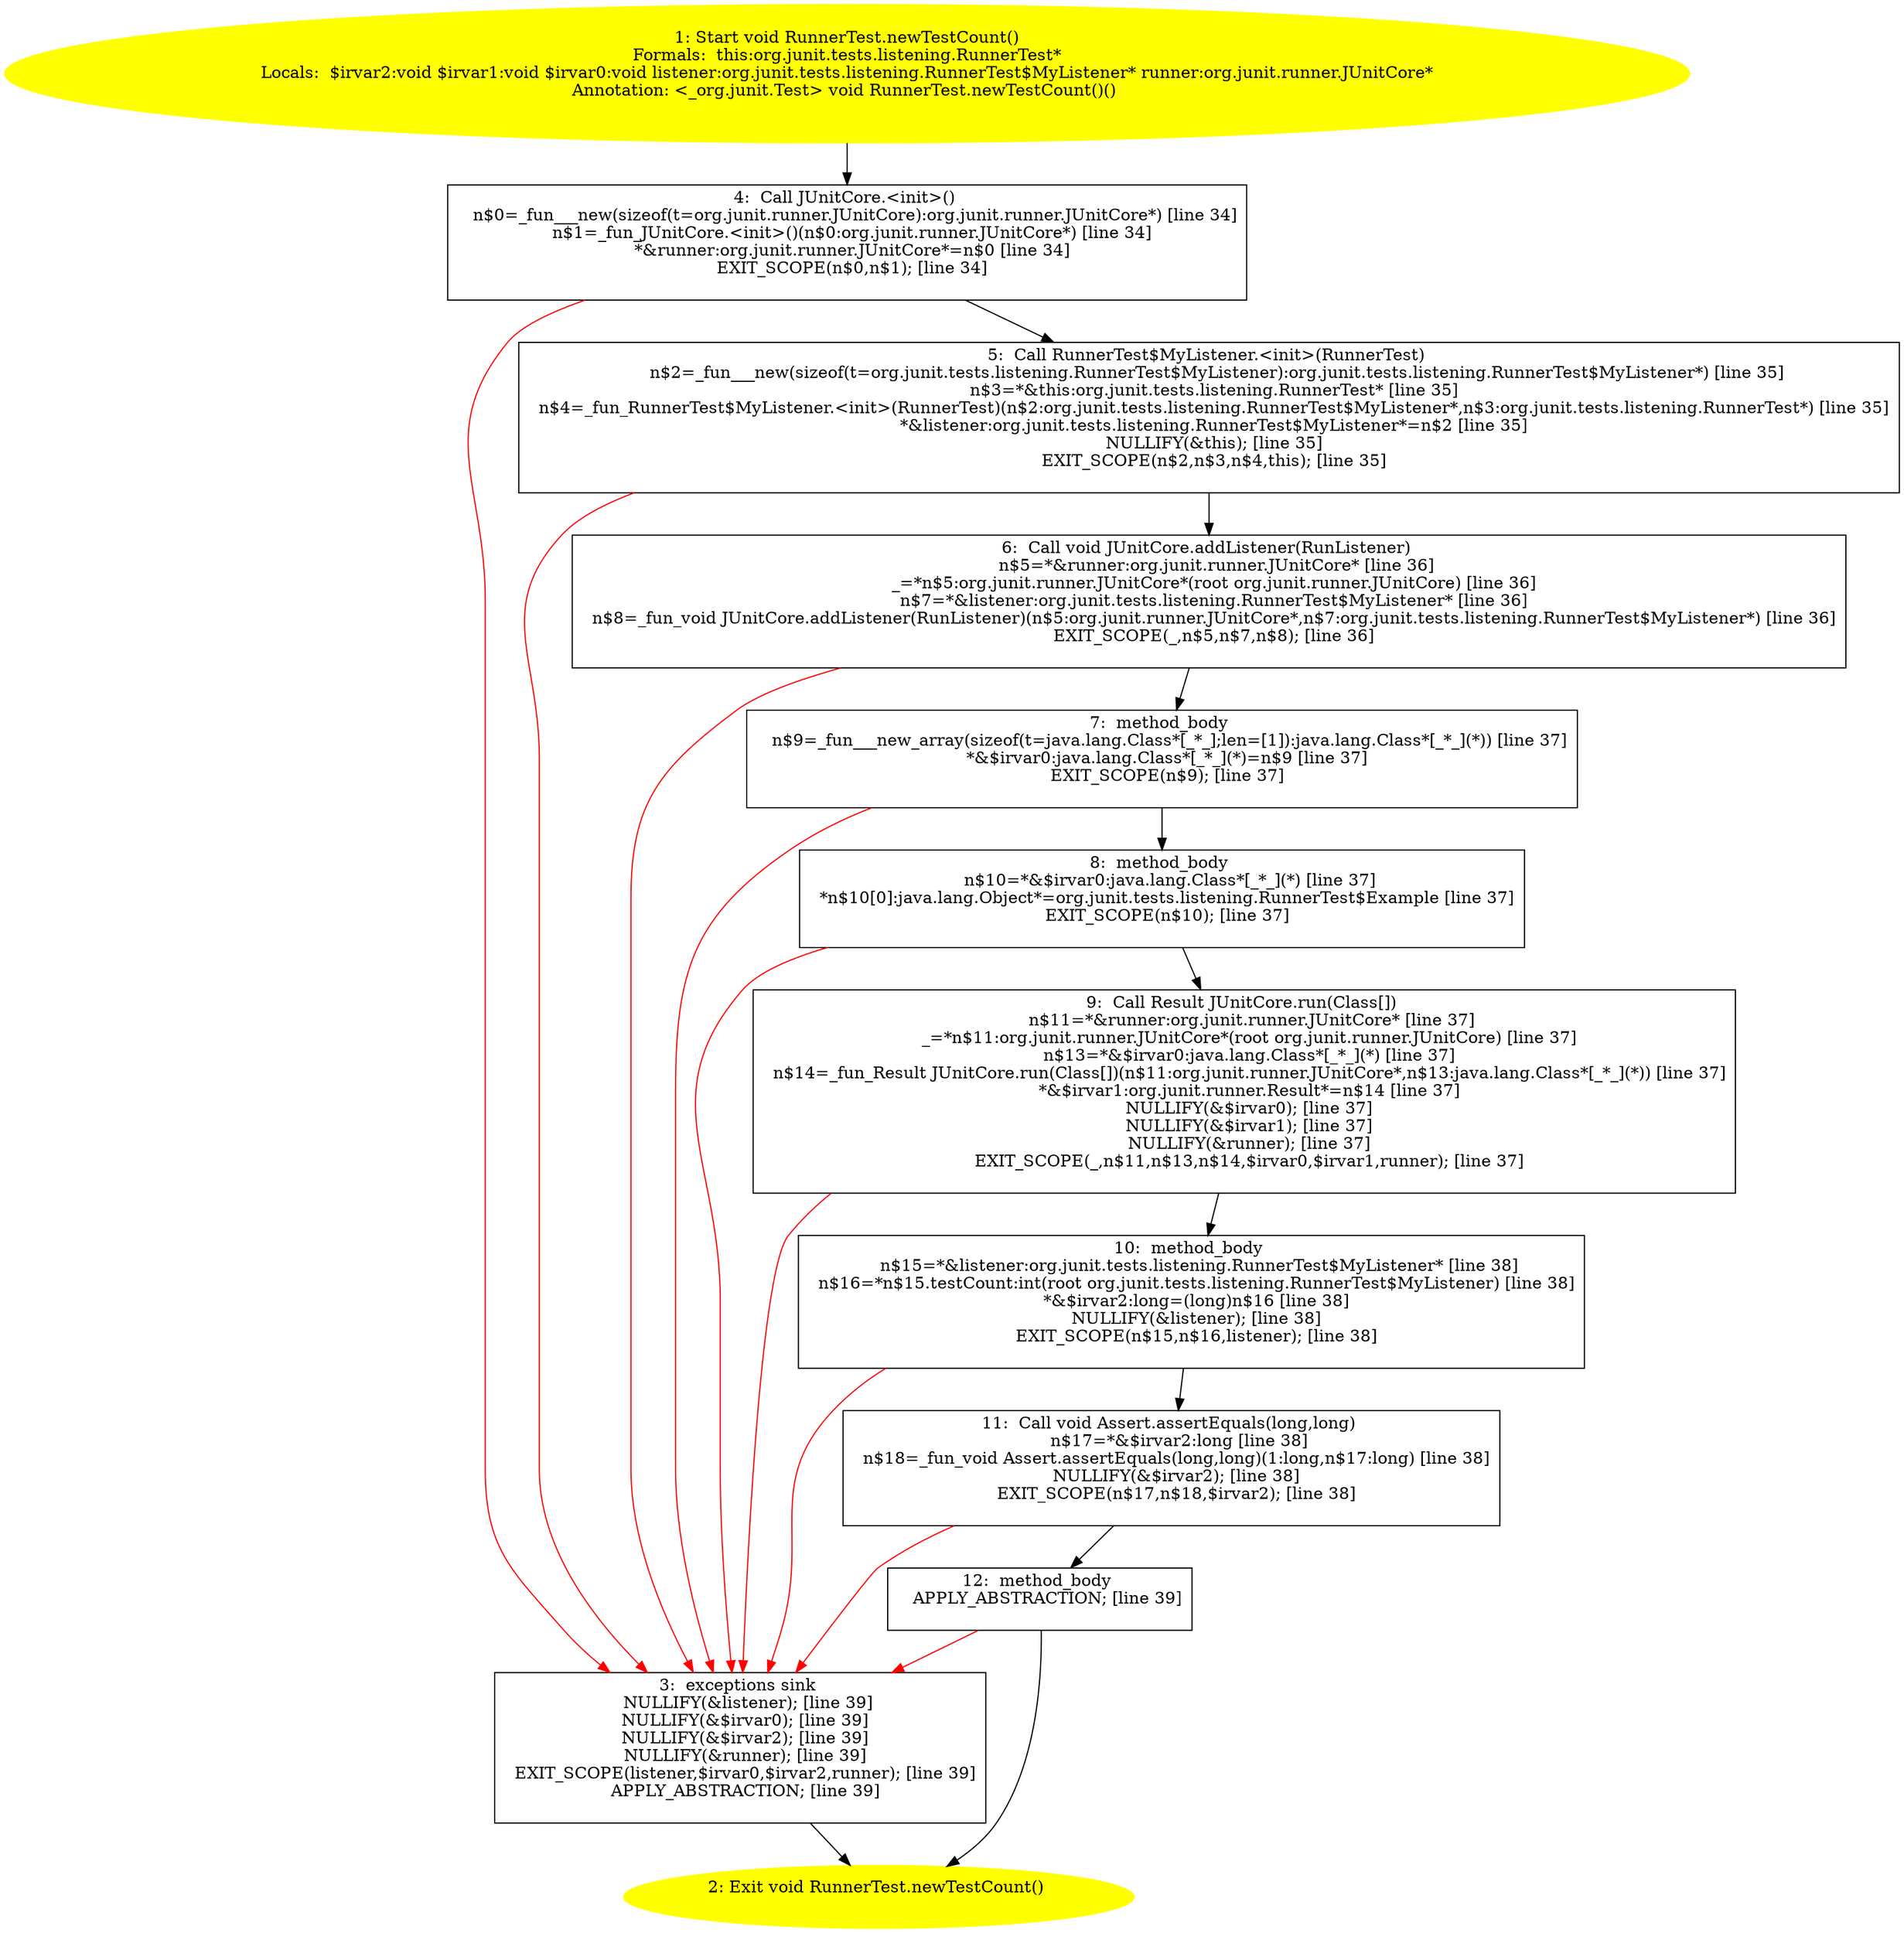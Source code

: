 /* @generated */
digraph cfg {
"org.junit.tests.listening.RunnerTest.newTestCount():void.991b22f1f7a0964953c7c33e6d910a35_1" [label="1: Start void RunnerTest.newTestCount()\nFormals:  this:org.junit.tests.listening.RunnerTest*\nLocals:  $irvar2:void $irvar1:void $irvar0:void listener:org.junit.tests.listening.RunnerTest$MyListener* runner:org.junit.runner.JUnitCore*\nAnnotation: <_org.junit.Test> void RunnerTest.newTestCount()() \n  " color=yellow style=filled]
	

	 "org.junit.tests.listening.RunnerTest.newTestCount():void.991b22f1f7a0964953c7c33e6d910a35_1" -> "org.junit.tests.listening.RunnerTest.newTestCount():void.991b22f1f7a0964953c7c33e6d910a35_4" ;
"org.junit.tests.listening.RunnerTest.newTestCount():void.991b22f1f7a0964953c7c33e6d910a35_2" [label="2: Exit void RunnerTest.newTestCount() \n  " color=yellow style=filled]
	

"org.junit.tests.listening.RunnerTest.newTestCount():void.991b22f1f7a0964953c7c33e6d910a35_3" [label="3:  exceptions sink \n   NULLIFY(&listener); [line 39]\n  NULLIFY(&$irvar0); [line 39]\n  NULLIFY(&$irvar2); [line 39]\n  NULLIFY(&runner); [line 39]\n  EXIT_SCOPE(listener,$irvar0,$irvar2,runner); [line 39]\n  APPLY_ABSTRACTION; [line 39]\n " shape="box"]
	

	 "org.junit.tests.listening.RunnerTest.newTestCount():void.991b22f1f7a0964953c7c33e6d910a35_3" -> "org.junit.tests.listening.RunnerTest.newTestCount():void.991b22f1f7a0964953c7c33e6d910a35_2" ;
"org.junit.tests.listening.RunnerTest.newTestCount():void.991b22f1f7a0964953c7c33e6d910a35_4" [label="4:  Call JUnitCore.<init>() \n   n$0=_fun___new(sizeof(t=org.junit.runner.JUnitCore):org.junit.runner.JUnitCore*) [line 34]\n  n$1=_fun_JUnitCore.<init>()(n$0:org.junit.runner.JUnitCore*) [line 34]\n  *&runner:org.junit.runner.JUnitCore*=n$0 [line 34]\n  EXIT_SCOPE(n$0,n$1); [line 34]\n " shape="box"]
	

	 "org.junit.tests.listening.RunnerTest.newTestCount():void.991b22f1f7a0964953c7c33e6d910a35_4" -> "org.junit.tests.listening.RunnerTest.newTestCount():void.991b22f1f7a0964953c7c33e6d910a35_5" ;
	 "org.junit.tests.listening.RunnerTest.newTestCount():void.991b22f1f7a0964953c7c33e6d910a35_4" -> "org.junit.tests.listening.RunnerTest.newTestCount():void.991b22f1f7a0964953c7c33e6d910a35_3" [color="red" ];
"org.junit.tests.listening.RunnerTest.newTestCount():void.991b22f1f7a0964953c7c33e6d910a35_5" [label="5:  Call RunnerTest$MyListener.<init>(RunnerTest) \n   n$2=_fun___new(sizeof(t=org.junit.tests.listening.RunnerTest$MyListener):org.junit.tests.listening.RunnerTest$MyListener*) [line 35]\n  n$3=*&this:org.junit.tests.listening.RunnerTest* [line 35]\n  n$4=_fun_RunnerTest$MyListener.<init>(RunnerTest)(n$2:org.junit.tests.listening.RunnerTest$MyListener*,n$3:org.junit.tests.listening.RunnerTest*) [line 35]\n  *&listener:org.junit.tests.listening.RunnerTest$MyListener*=n$2 [line 35]\n  NULLIFY(&this); [line 35]\n  EXIT_SCOPE(n$2,n$3,n$4,this); [line 35]\n " shape="box"]
	

	 "org.junit.tests.listening.RunnerTest.newTestCount():void.991b22f1f7a0964953c7c33e6d910a35_5" -> "org.junit.tests.listening.RunnerTest.newTestCount():void.991b22f1f7a0964953c7c33e6d910a35_6" ;
	 "org.junit.tests.listening.RunnerTest.newTestCount():void.991b22f1f7a0964953c7c33e6d910a35_5" -> "org.junit.tests.listening.RunnerTest.newTestCount():void.991b22f1f7a0964953c7c33e6d910a35_3" [color="red" ];
"org.junit.tests.listening.RunnerTest.newTestCount():void.991b22f1f7a0964953c7c33e6d910a35_6" [label="6:  Call void JUnitCore.addListener(RunListener) \n   n$5=*&runner:org.junit.runner.JUnitCore* [line 36]\n  _=*n$5:org.junit.runner.JUnitCore*(root org.junit.runner.JUnitCore) [line 36]\n  n$7=*&listener:org.junit.tests.listening.RunnerTest$MyListener* [line 36]\n  n$8=_fun_void JUnitCore.addListener(RunListener)(n$5:org.junit.runner.JUnitCore*,n$7:org.junit.tests.listening.RunnerTest$MyListener*) [line 36]\n  EXIT_SCOPE(_,n$5,n$7,n$8); [line 36]\n " shape="box"]
	

	 "org.junit.tests.listening.RunnerTest.newTestCount():void.991b22f1f7a0964953c7c33e6d910a35_6" -> "org.junit.tests.listening.RunnerTest.newTestCount():void.991b22f1f7a0964953c7c33e6d910a35_7" ;
	 "org.junit.tests.listening.RunnerTest.newTestCount():void.991b22f1f7a0964953c7c33e6d910a35_6" -> "org.junit.tests.listening.RunnerTest.newTestCount():void.991b22f1f7a0964953c7c33e6d910a35_3" [color="red" ];
"org.junit.tests.listening.RunnerTest.newTestCount():void.991b22f1f7a0964953c7c33e6d910a35_7" [label="7:  method_body \n   n$9=_fun___new_array(sizeof(t=java.lang.Class*[_*_];len=[1]):java.lang.Class*[_*_](*)) [line 37]\n  *&$irvar0:java.lang.Class*[_*_](*)=n$9 [line 37]\n  EXIT_SCOPE(n$9); [line 37]\n " shape="box"]
	

	 "org.junit.tests.listening.RunnerTest.newTestCount():void.991b22f1f7a0964953c7c33e6d910a35_7" -> "org.junit.tests.listening.RunnerTest.newTestCount():void.991b22f1f7a0964953c7c33e6d910a35_8" ;
	 "org.junit.tests.listening.RunnerTest.newTestCount():void.991b22f1f7a0964953c7c33e6d910a35_7" -> "org.junit.tests.listening.RunnerTest.newTestCount():void.991b22f1f7a0964953c7c33e6d910a35_3" [color="red" ];
"org.junit.tests.listening.RunnerTest.newTestCount():void.991b22f1f7a0964953c7c33e6d910a35_8" [label="8:  method_body \n   n$10=*&$irvar0:java.lang.Class*[_*_](*) [line 37]\n  *n$10[0]:java.lang.Object*=org.junit.tests.listening.RunnerTest$Example [line 37]\n  EXIT_SCOPE(n$10); [line 37]\n " shape="box"]
	

	 "org.junit.tests.listening.RunnerTest.newTestCount():void.991b22f1f7a0964953c7c33e6d910a35_8" -> "org.junit.tests.listening.RunnerTest.newTestCount():void.991b22f1f7a0964953c7c33e6d910a35_9" ;
	 "org.junit.tests.listening.RunnerTest.newTestCount():void.991b22f1f7a0964953c7c33e6d910a35_8" -> "org.junit.tests.listening.RunnerTest.newTestCount():void.991b22f1f7a0964953c7c33e6d910a35_3" [color="red" ];
"org.junit.tests.listening.RunnerTest.newTestCount():void.991b22f1f7a0964953c7c33e6d910a35_9" [label="9:  Call Result JUnitCore.run(Class[]) \n   n$11=*&runner:org.junit.runner.JUnitCore* [line 37]\n  _=*n$11:org.junit.runner.JUnitCore*(root org.junit.runner.JUnitCore) [line 37]\n  n$13=*&$irvar0:java.lang.Class*[_*_](*) [line 37]\n  n$14=_fun_Result JUnitCore.run(Class[])(n$11:org.junit.runner.JUnitCore*,n$13:java.lang.Class*[_*_](*)) [line 37]\n  *&$irvar1:org.junit.runner.Result*=n$14 [line 37]\n  NULLIFY(&$irvar0); [line 37]\n  NULLIFY(&$irvar1); [line 37]\n  NULLIFY(&runner); [line 37]\n  EXIT_SCOPE(_,n$11,n$13,n$14,$irvar0,$irvar1,runner); [line 37]\n " shape="box"]
	

	 "org.junit.tests.listening.RunnerTest.newTestCount():void.991b22f1f7a0964953c7c33e6d910a35_9" -> "org.junit.tests.listening.RunnerTest.newTestCount():void.991b22f1f7a0964953c7c33e6d910a35_10" ;
	 "org.junit.tests.listening.RunnerTest.newTestCount():void.991b22f1f7a0964953c7c33e6d910a35_9" -> "org.junit.tests.listening.RunnerTest.newTestCount():void.991b22f1f7a0964953c7c33e6d910a35_3" [color="red" ];
"org.junit.tests.listening.RunnerTest.newTestCount():void.991b22f1f7a0964953c7c33e6d910a35_10" [label="10:  method_body \n   n$15=*&listener:org.junit.tests.listening.RunnerTest$MyListener* [line 38]\n  n$16=*n$15.testCount:int(root org.junit.tests.listening.RunnerTest$MyListener) [line 38]\n  *&$irvar2:long=(long)n$16 [line 38]\n  NULLIFY(&listener); [line 38]\n  EXIT_SCOPE(n$15,n$16,listener); [line 38]\n " shape="box"]
	

	 "org.junit.tests.listening.RunnerTest.newTestCount():void.991b22f1f7a0964953c7c33e6d910a35_10" -> "org.junit.tests.listening.RunnerTest.newTestCount():void.991b22f1f7a0964953c7c33e6d910a35_11" ;
	 "org.junit.tests.listening.RunnerTest.newTestCount():void.991b22f1f7a0964953c7c33e6d910a35_10" -> "org.junit.tests.listening.RunnerTest.newTestCount():void.991b22f1f7a0964953c7c33e6d910a35_3" [color="red" ];
"org.junit.tests.listening.RunnerTest.newTestCount():void.991b22f1f7a0964953c7c33e6d910a35_11" [label="11:  Call void Assert.assertEquals(long,long) \n   n$17=*&$irvar2:long [line 38]\n  n$18=_fun_void Assert.assertEquals(long,long)(1:long,n$17:long) [line 38]\n  NULLIFY(&$irvar2); [line 38]\n  EXIT_SCOPE(n$17,n$18,$irvar2); [line 38]\n " shape="box"]
	

	 "org.junit.tests.listening.RunnerTest.newTestCount():void.991b22f1f7a0964953c7c33e6d910a35_11" -> "org.junit.tests.listening.RunnerTest.newTestCount():void.991b22f1f7a0964953c7c33e6d910a35_12" ;
	 "org.junit.tests.listening.RunnerTest.newTestCount():void.991b22f1f7a0964953c7c33e6d910a35_11" -> "org.junit.tests.listening.RunnerTest.newTestCount():void.991b22f1f7a0964953c7c33e6d910a35_3" [color="red" ];
"org.junit.tests.listening.RunnerTest.newTestCount():void.991b22f1f7a0964953c7c33e6d910a35_12" [label="12:  method_body \n   APPLY_ABSTRACTION; [line 39]\n " shape="box"]
	

	 "org.junit.tests.listening.RunnerTest.newTestCount():void.991b22f1f7a0964953c7c33e6d910a35_12" -> "org.junit.tests.listening.RunnerTest.newTestCount():void.991b22f1f7a0964953c7c33e6d910a35_2" ;
	 "org.junit.tests.listening.RunnerTest.newTestCount():void.991b22f1f7a0964953c7c33e6d910a35_12" -> "org.junit.tests.listening.RunnerTest.newTestCount():void.991b22f1f7a0964953c7c33e6d910a35_3" [color="red" ];
}
